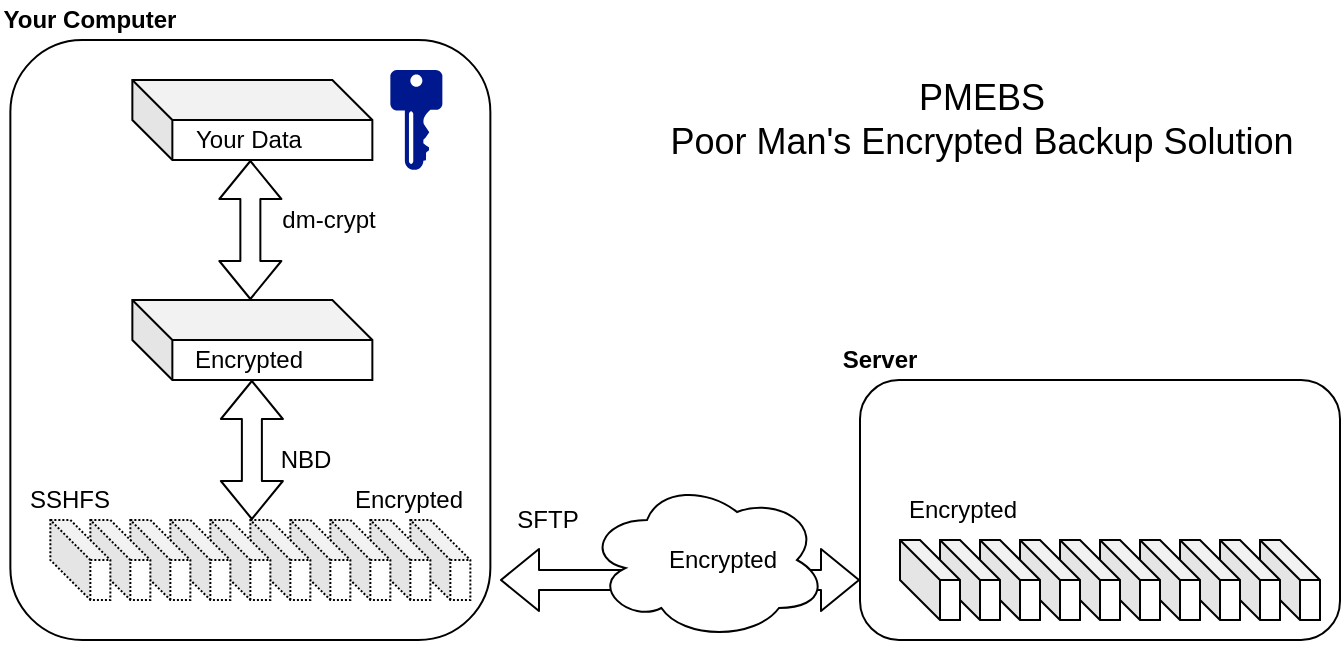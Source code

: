 <mxfile version="12.4.8" type="device"><diagram name="Page-1" id="80d4a630-b321-0f5e-ff81-c5a36ef4752d"><mxGraphModel dx="1718" dy="-225" grid="1" gridSize="10" guides="1" tooltips="1" connect="1" arrows="1" fold="1" page="1" pageScale="1" pageWidth="827" pageHeight="1169" background="#ffffff" math="0" shadow="0"><root><mxCell id="0"/><mxCell id="1" parent="0"/><mxCell id="ZoTFFcM0a4TA46lmUPVL-85" value="" style="group" vertex="1" connectable="0" parent="1"><mxGeometry x="60" y="1330" width="670" height="330" as="geometry"/></mxCell><mxCell id="ZoTFFcM0a4TA46lmUPVL-81" value="" style="rounded=1;whiteSpace=wrap;html=1;" vertex="1" parent="ZoTFFcM0a4TA46lmUPVL-85"><mxGeometry x="5.18" y="20" width="240" height="300" as="geometry"/></mxCell><mxCell id="ZoTFFcM0a4TA46lmUPVL-25" value="" style="shape=cube;whiteSpace=wrap;html=1;boundedLbl=1;backgroundOutline=1;darkOpacity=0.05;darkOpacity2=0.1;" vertex="1" parent="ZoTFFcM0a4TA46lmUPVL-85"><mxGeometry x="66.18" y="150" width="120" height="40" as="geometry"/></mxCell><mxCell id="ZoTFFcM0a4TA46lmUPVL-26" value="" style="shape=flexArrow;endArrow=classic;startArrow=classic;html=1;" edge="1" parent="ZoTFFcM0a4TA46lmUPVL-85"><mxGeometry width="50" height="50" relative="1" as="geometry"><mxPoint x="430" y="290" as="sourcePoint"/><mxPoint x="250" y="290" as="targetPoint"/></mxGeometry></mxCell><mxCell id="ZoTFFcM0a4TA46lmUPVL-38" value="" style="shape=flexArrow;endArrow=classic;startArrow=classic;html=1;" edge="1" parent="ZoTFFcM0a4TA46lmUPVL-85"><mxGeometry width="50" height="50" relative="1" as="geometry"><mxPoint x="125.94" y="260" as="sourcePoint"/><mxPoint x="125.94" y="190" as="targetPoint"/></mxGeometry></mxCell><mxCell id="ZoTFFcM0a4TA46lmUPVL-45" value="NBD" style="text;html=1;strokeColor=none;fillColor=none;align=center;verticalAlign=middle;whiteSpace=wrap;rounded=0;dashed=1;dashPattern=1 4;" vertex="1" parent="ZoTFFcM0a4TA46lmUPVL-85"><mxGeometry x="132.68" y="220" width="40" height="20" as="geometry"/></mxCell><mxCell id="ZoTFFcM0a4TA46lmUPVL-47" value="" style="shape=flexArrow;endArrow=classic;startArrow=classic;html=1;" edge="1" parent="ZoTFFcM0a4TA46lmUPVL-85"><mxGeometry width="50" height="50" relative="1" as="geometry"><mxPoint x="125.18" y="150" as="sourcePoint"/><mxPoint x="125.18" y="80" as="targetPoint"/></mxGeometry></mxCell><mxCell id="ZoTFFcM0a4TA46lmUPVL-48" value="dm-crypt" style="text;html=1;strokeColor=none;fillColor=none;align=center;verticalAlign=middle;whiteSpace=wrap;rounded=0;" vertex="1" parent="ZoTFFcM0a4TA46lmUPVL-85"><mxGeometry x="132.68" y="100" width="62.5" height="20" as="geometry"/></mxCell><mxCell id="ZoTFFcM0a4TA46lmUPVL-64" value="" style="group;dashed=1;dashPattern=1 1;" vertex="1" connectable="0" parent="ZoTFFcM0a4TA46lmUPVL-85"><mxGeometry x="235.18" y="230" width="434.82" height="100" as="geometry"/></mxCell><mxCell id="ZoTFFcM0a4TA46lmUPVL-66" value="" style="group;dashed=1;dashPattern=1 1;" vertex="1" connectable="0" parent="ZoTFFcM0a4TA46lmUPVL-64"><mxGeometry x="-210" y="30" width="210" height="40" as="geometry"/></mxCell><mxCell id="ZoTFFcM0a4TA46lmUPVL-67" value="" style="group;dashed=1;dashPattern=1 1;" vertex="1" connectable="0" parent="ZoTFFcM0a4TA46lmUPVL-66"><mxGeometry width="210" height="40" as="geometry"/></mxCell><mxCell id="ZoTFFcM0a4TA46lmUPVL-68" value="" style="shape=cube;whiteSpace=wrap;html=1;boundedLbl=1;backgroundOutline=1;darkOpacity=0.05;darkOpacity2=0.1;dashed=1;dashPattern=1 1;" vertex="1" parent="ZoTFFcM0a4TA46lmUPVL-67"><mxGeometry x="180" width="30" height="40" as="geometry"/></mxCell><mxCell id="ZoTFFcM0a4TA46lmUPVL-69" value="" style="shape=cube;whiteSpace=wrap;html=1;boundedLbl=1;backgroundOutline=1;darkOpacity=0.05;darkOpacity2=0.1;dashed=1;dashPattern=1 1;" vertex="1" parent="ZoTFFcM0a4TA46lmUPVL-67"><mxGeometry x="160" width="30" height="40" as="geometry"/></mxCell><mxCell id="ZoTFFcM0a4TA46lmUPVL-70" value="" style="shape=cube;whiteSpace=wrap;html=1;boundedLbl=1;backgroundOutline=1;darkOpacity=0.05;darkOpacity2=0.1;dashed=1;dashPattern=1 1;" vertex="1" parent="ZoTFFcM0a4TA46lmUPVL-67"><mxGeometry x="140" width="30" height="40" as="geometry"/></mxCell><mxCell id="ZoTFFcM0a4TA46lmUPVL-71" value="" style="shape=cube;whiteSpace=wrap;html=1;boundedLbl=1;backgroundOutline=1;darkOpacity=0.05;darkOpacity2=0.1;dashed=1;dashPattern=1 1;" vertex="1" parent="ZoTFFcM0a4TA46lmUPVL-67"><mxGeometry x="120" width="30" height="40" as="geometry"/></mxCell><mxCell id="ZoTFFcM0a4TA46lmUPVL-72" value="" style="shape=cube;whiteSpace=wrap;html=1;boundedLbl=1;backgroundOutline=1;darkOpacity=0.05;darkOpacity2=0.1;dashed=1;dashPattern=1 1;" vertex="1" parent="ZoTFFcM0a4TA46lmUPVL-67"><mxGeometry x="100" width="30" height="40" as="geometry"/></mxCell><mxCell id="ZoTFFcM0a4TA46lmUPVL-73" value="" style="shape=cube;whiteSpace=wrap;html=1;boundedLbl=1;backgroundOutline=1;darkOpacity=0.05;darkOpacity2=0.1;dashed=1;dashPattern=1 1;" vertex="1" parent="ZoTFFcM0a4TA46lmUPVL-67"><mxGeometry x="80" width="30" height="40" as="geometry"/></mxCell><mxCell id="ZoTFFcM0a4TA46lmUPVL-74" value="" style="shape=cube;whiteSpace=wrap;html=1;boundedLbl=1;backgroundOutline=1;darkOpacity=0.05;darkOpacity2=0.1;dashed=1;dashPattern=1 1;" vertex="1" parent="ZoTFFcM0a4TA46lmUPVL-67"><mxGeometry x="60" width="30" height="40" as="geometry"/></mxCell><mxCell id="ZoTFFcM0a4TA46lmUPVL-75" value="" style="shape=cube;whiteSpace=wrap;html=1;boundedLbl=1;backgroundOutline=1;darkOpacity=0.05;darkOpacity2=0.1;dashed=1;dashPattern=1 1;" vertex="1" parent="ZoTFFcM0a4TA46lmUPVL-67"><mxGeometry x="40" width="30" height="40" as="geometry"/></mxCell><mxCell id="ZoTFFcM0a4TA46lmUPVL-76" value="" style="shape=cube;whiteSpace=wrap;html=1;boundedLbl=1;backgroundOutline=1;darkOpacity=0.05;darkOpacity2=0.1;dashed=1;dashPattern=1 1;" vertex="1" parent="ZoTFFcM0a4TA46lmUPVL-67"><mxGeometry x="20" width="30" height="40" as="geometry"/></mxCell><mxCell id="ZoTFFcM0a4TA46lmUPVL-77" value="" style="shape=cube;whiteSpace=wrap;html=1;boundedLbl=1;backgroundOutline=1;darkOpacity=0.05;darkOpacity2=0.1;dashed=1;dashPattern=1 1;" vertex="1" parent="ZoTFFcM0a4TA46lmUPVL-67"><mxGeometry width="30" height="40" as="geometry"/></mxCell><mxCell id="ZoTFFcM0a4TA46lmUPVL-44" value="SSHFS" style="text;html=1;strokeColor=none;fillColor=none;align=center;verticalAlign=middle;whiteSpace=wrap;rounded=0;dashed=1;dashPattern=1 4;" vertex="1" parent="ZoTFFcM0a4TA46lmUPVL-64"><mxGeometry x="-220" y="10" width="40" height="20" as="geometry"/></mxCell><mxCell id="ZoTFFcM0a4TA46lmUPVL-40" value="" style="ellipse;shape=cloud;whiteSpace=wrap;html=1;" vertex="1" parent="ZoTFFcM0a4TA46lmUPVL-64"><mxGeometry x="58.32" y="10" width="120" height="80" as="geometry"/></mxCell><mxCell id="ZoTFFcM0a4TA46lmUPVL-42" value="" style="rounded=1;whiteSpace=wrap;html=1;" vertex="1" parent="ZoTFFcM0a4TA46lmUPVL-64"><mxGeometry x="194.82" y="-40" width="240" height="130" as="geometry"/></mxCell><mxCell id="ZoTFFcM0a4TA46lmUPVL-49" value="" style="group" vertex="1" connectable="0" parent="ZoTFFcM0a4TA46lmUPVL-64"><mxGeometry x="214.82" y="40" width="210" height="40" as="geometry"/></mxCell><mxCell id="ZoTFFcM0a4TA46lmUPVL-46" value="" style="group;dashed=1;dashPattern=1 1;" vertex="1" connectable="0" parent="ZoTFFcM0a4TA46lmUPVL-49"><mxGeometry width="210" height="40" as="geometry"/></mxCell><mxCell id="ZoTFFcM0a4TA46lmUPVL-9" value="" style="shape=cube;whiteSpace=wrap;html=1;boundedLbl=1;backgroundOutline=1;darkOpacity=0.05;darkOpacity2=0.1;" vertex="1" parent="ZoTFFcM0a4TA46lmUPVL-46"><mxGeometry x="180" width="30" height="40" as="geometry"/></mxCell><mxCell id="ZoTFFcM0a4TA46lmUPVL-14" value="" style="shape=cube;whiteSpace=wrap;html=1;boundedLbl=1;backgroundOutline=1;darkOpacity=0.05;darkOpacity2=0.1;" vertex="1" parent="ZoTFFcM0a4TA46lmUPVL-46"><mxGeometry x="160" width="30" height="40" as="geometry"/></mxCell><mxCell id="ZoTFFcM0a4TA46lmUPVL-16" value="" style="shape=cube;whiteSpace=wrap;html=1;boundedLbl=1;backgroundOutline=1;darkOpacity=0.05;darkOpacity2=0.1;" vertex="1" parent="ZoTFFcM0a4TA46lmUPVL-46"><mxGeometry x="140" width="30" height="40" as="geometry"/></mxCell><mxCell id="ZoTFFcM0a4TA46lmUPVL-17" value="" style="shape=cube;whiteSpace=wrap;html=1;boundedLbl=1;backgroundOutline=1;darkOpacity=0.05;darkOpacity2=0.1;" vertex="1" parent="ZoTFFcM0a4TA46lmUPVL-46"><mxGeometry x="120" width="30" height="40" as="geometry"/></mxCell><mxCell id="ZoTFFcM0a4TA46lmUPVL-18" value="" style="shape=cube;whiteSpace=wrap;html=1;boundedLbl=1;backgroundOutline=1;darkOpacity=0.05;darkOpacity2=0.1;" vertex="1" parent="ZoTFFcM0a4TA46lmUPVL-46"><mxGeometry x="100" width="30" height="40" as="geometry"/></mxCell><mxCell id="ZoTFFcM0a4TA46lmUPVL-19" value="" style="shape=cube;whiteSpace=wrap;html=1;boundedLbl=1;backgroundOutline=1;darkOpacity=0.05;darkOpacity2=0.1;" vertex="1" parent="ZoTFFcM0a4TA46lmUPVL-46"><mxGeometry x="80" width="30" height="40" as="geometry"/></mxCell><mxCell id="ZoTFFcM0a4TA46lmUPVL-20" value="" style="shape=cube;whiteSpace=wrap;html=1;boundedLbl=1;backgroundOutline=1;darkOpacity=0.05;darkOpacity2=0.1;" vertex="1" parent="ZoTFFcM0a4TA46lmUPVL-46"><mxGeometry x="60" width="30" height="40" as="geometry"/></mxCell><mxCell id="ZoTFFcM0a4TA46lmUPVL-21" value="" style="shape=cube;whiteSpace=wrap;html=1;boundedLbl=1;backgroundOutline=1;darkOpacity=0.05;darkOpacity2=0.1;" vertex="1" parent="ZoTFFcM0a4TA46lmUPVL-46"><mxGeometry x="40" width="30" height="40" as="geometry"/></mxCell><mxCell id="ZoTFFcM0a4TA46lmUPVL-22" value="" style="shape=cube;whiteSpace=wrap;html=1;boundedLbl=1;backgroundOutline=1;darkOpacity=0.05;darkOpacity2=0.1;" vertex="1" parent="ZoTFFcM0a4TA46lmUPVL-46"><mxGeometry x="20" width="30" height="40" as="geometry"/></mxCell><mxCell id="ZoTFFcM0a4TA46lmUPVL-23" value="" style="shape=cube;whiteSpace=wrap;html=1;boundedLbl=1;backgroundOutline=1;darkOpacity=0.05;darkOpacity2=0.1;" vertex="1" parent="ZoTFFcM0a4TA46lmUPVL-46"><mxGeometry width="30" height="40" as="geometry"/></mxCell><mxCell id="ZoTFFcM0a4TA46lmUPVL-1" value="SFTP" style="text;html=1;strokeColor=none;fillColor=none;align=center;verticalAlign=middle;whiteSpace=wrap;rounded=0;rotation=0;" vertex="1" parent="ZoTFFcM0a4TA46lmUPVL-64"><mxGeometry x="18.32" y="20" width="40" height="20" as="geometry"/></mxCell><mxCell id="ZoTFFcM0a4TA46lmUPVL-129" value="Encrypted" style="text;html=1;strokeColor=none;fillColor=none;align=center;verticalAlign=middle;whiteSpace=wrap;rounded=0;" vertex="1" parent="ZoTFFcM0a4TA46lmUPVL-64"><mxGeometry x="94.82" y="40" width="62.5" height="20" as="geometry"/></mxCell><mxCell id="ZoTFFcM0a4TA46lmUPVL-130" value="Encrypted" style="text;html=1;strokeColor=none;fillColor=none;align=center;verticalAlign=middle;whiteSpace=wrap;rounded=0;" vertex="1" parent="ZoTFFcM0a4TA46lmUPVL-64"><mxGeometry x="214.82" y="15" width="62.5" height="20" as="geometry"/></mxCell><mxCell id="ZoTFFcM0a4TA46lmUPVL-78" value="" style="shape=cube;whiteSpace=wrap;html=1;boundedLbl=1;backgroundOutline=1;darkOpacity=0.05;darkOpacity2=0.1;" vertex="1" parent="ZoTFFcM0a4TA46lmUPVL-85"><mxGeometry x="66.18" y="40" width="120" height="40" as="geometry"/></mxCell><mxCell id="ZoTFFcM0a4TA46lmUPVL-79" value="Your Data" style="text;html=1;strokeColor=none;fillColor=none;align=center;verticalAlign=middle;whiteSpace=wrap;rounded=0;" vertex="1" parent="ZoTFFcM0a4TA46lmUPVL-85"><mxGeometry x="92.68" y="60" width="62.5" height="20" as="geometry"/></mxCell><mxCell id="ZoTFFcM0a4TA46lmUPVL-80" value="Encrypted" style="text;html=1;strokeColor=none;fillColor=none;align=center;verticalAlign=middle;whiteSpace=wrap;rounded=0;" vertex="1" parent="ZoTFFcM0a4TA46lmUPVL-85"><mxGeometry x="92.68" y="170" width="62.5" height="20" as="geometry"/></mxCell><mxCell id="ZoTFFcM0a4TA46lmUPVL-82" value="Your Computer" style="text;html=1;strokeColor=none;fillColor=none;align=center;verticalAlign=middle;whiteSpace=wrap;rounded=0;fontStyle=1" vertex="1" parent="ZoTFFcM0a4TA46lmUPVL-85"><mxGeometry width="90" height="20" as="geometry"/></mxCell><mxCell id="ZoTFFcM0a4TA46lmUPVL-43" value="Server" style="text;html=1;strokeColor=none;fillColor=none;align=center;verticalAlign=middle;whiteSpace=wrap;rounded=0;fontStyle=1" vertex="1" parent="ZoTFFcM0a4TA46lmUPVL-85"><mxGeometry x="420" y="170" width="40" height="20" as="geometry"/></mxCell><mxCell id="ZoTFFcM0a4TA46lmUPVL-128" value="Encrypted" style="text;html=1;strokeColor=none;fillColor=none;align=center;verticalAlign=middle;whiteSpace=wrap;rounded=0;" vertex="1" parent="ZoTFFcM0a4TA46lmUPVL-85"><mxGeometry x="172.68" y="240" width="62.5" height="20" as="geometry"/></mxCell><mxCell id="ZoTFFcM0a4TA46lmUPVL-131" value="" style="aspect=fixed;pointerEvents=1;shadow=0;dashed=0;html=1;strokeColor=none;labelPosition=center;verticalLabelPosition=bottom;verticalAlign=top;align=center;fillColor=#00188D;shape=mxgraph.mscae.enterprise.key_permissions;dashPattern=1 1;" vertex="1" parent="ZoTFFcM0a4TA46lmUPVL-85"><mxGeometry x="195.18" y="35" width="26" height="50" as="geometry"/></mxCell><mxCell id="ZoTFFcM0a4TA46lmUPVL-135" value="&lt;div style=&quot;font-size: 18px;&quot;&gt;PMEBS&lt;/div&gt;&lt;div style=&quot;font-size: 18px;&quot;&gt;Poor Man's Encrypted Backup Solution&lt;br style=&quot;font-size: 18px;&quot;&gt;&lt;/div&gt;" style="text;html=1;strokeColor=none;fillColor=none;align=center;verticalAlign=middle;whiteSpace=wrap;rounded=0;dashed=1;dashPattern=1 1;fontSize=18;" vertex="1" parent="ZoTFFcM0a4TA46lmUPVL-85"><mxGeometry x="330" y="30" width="322.41" height="60" as="geometry"/></mxCell></root></mxGraphModel></diagram></mxfile>